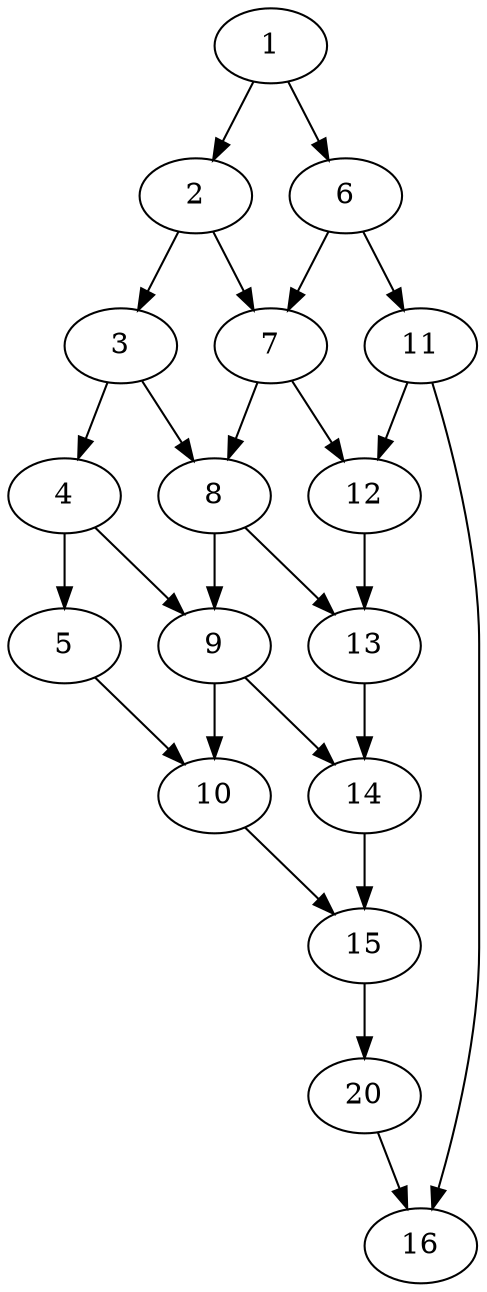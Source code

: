 digraph D {
1 -> 2;
1 -> 6;
2 -> 3;
2 -> 7;
3 -> 4;
3 -> 8;
4 -> 5;
4 -> 9;
5 -> 10;
6 -> 7;
6 -> 11;
7 -> 8;
7 -> 12;
8 -> 9;
8 -> 13;
9 -> 10;
9 -> 14;
10 -> 15;
11 -> 12;
12 -> 13;
13 -> 14;
14 -> 15;
11 -> 16;
15 -> 20;
20 -> 16;
}
